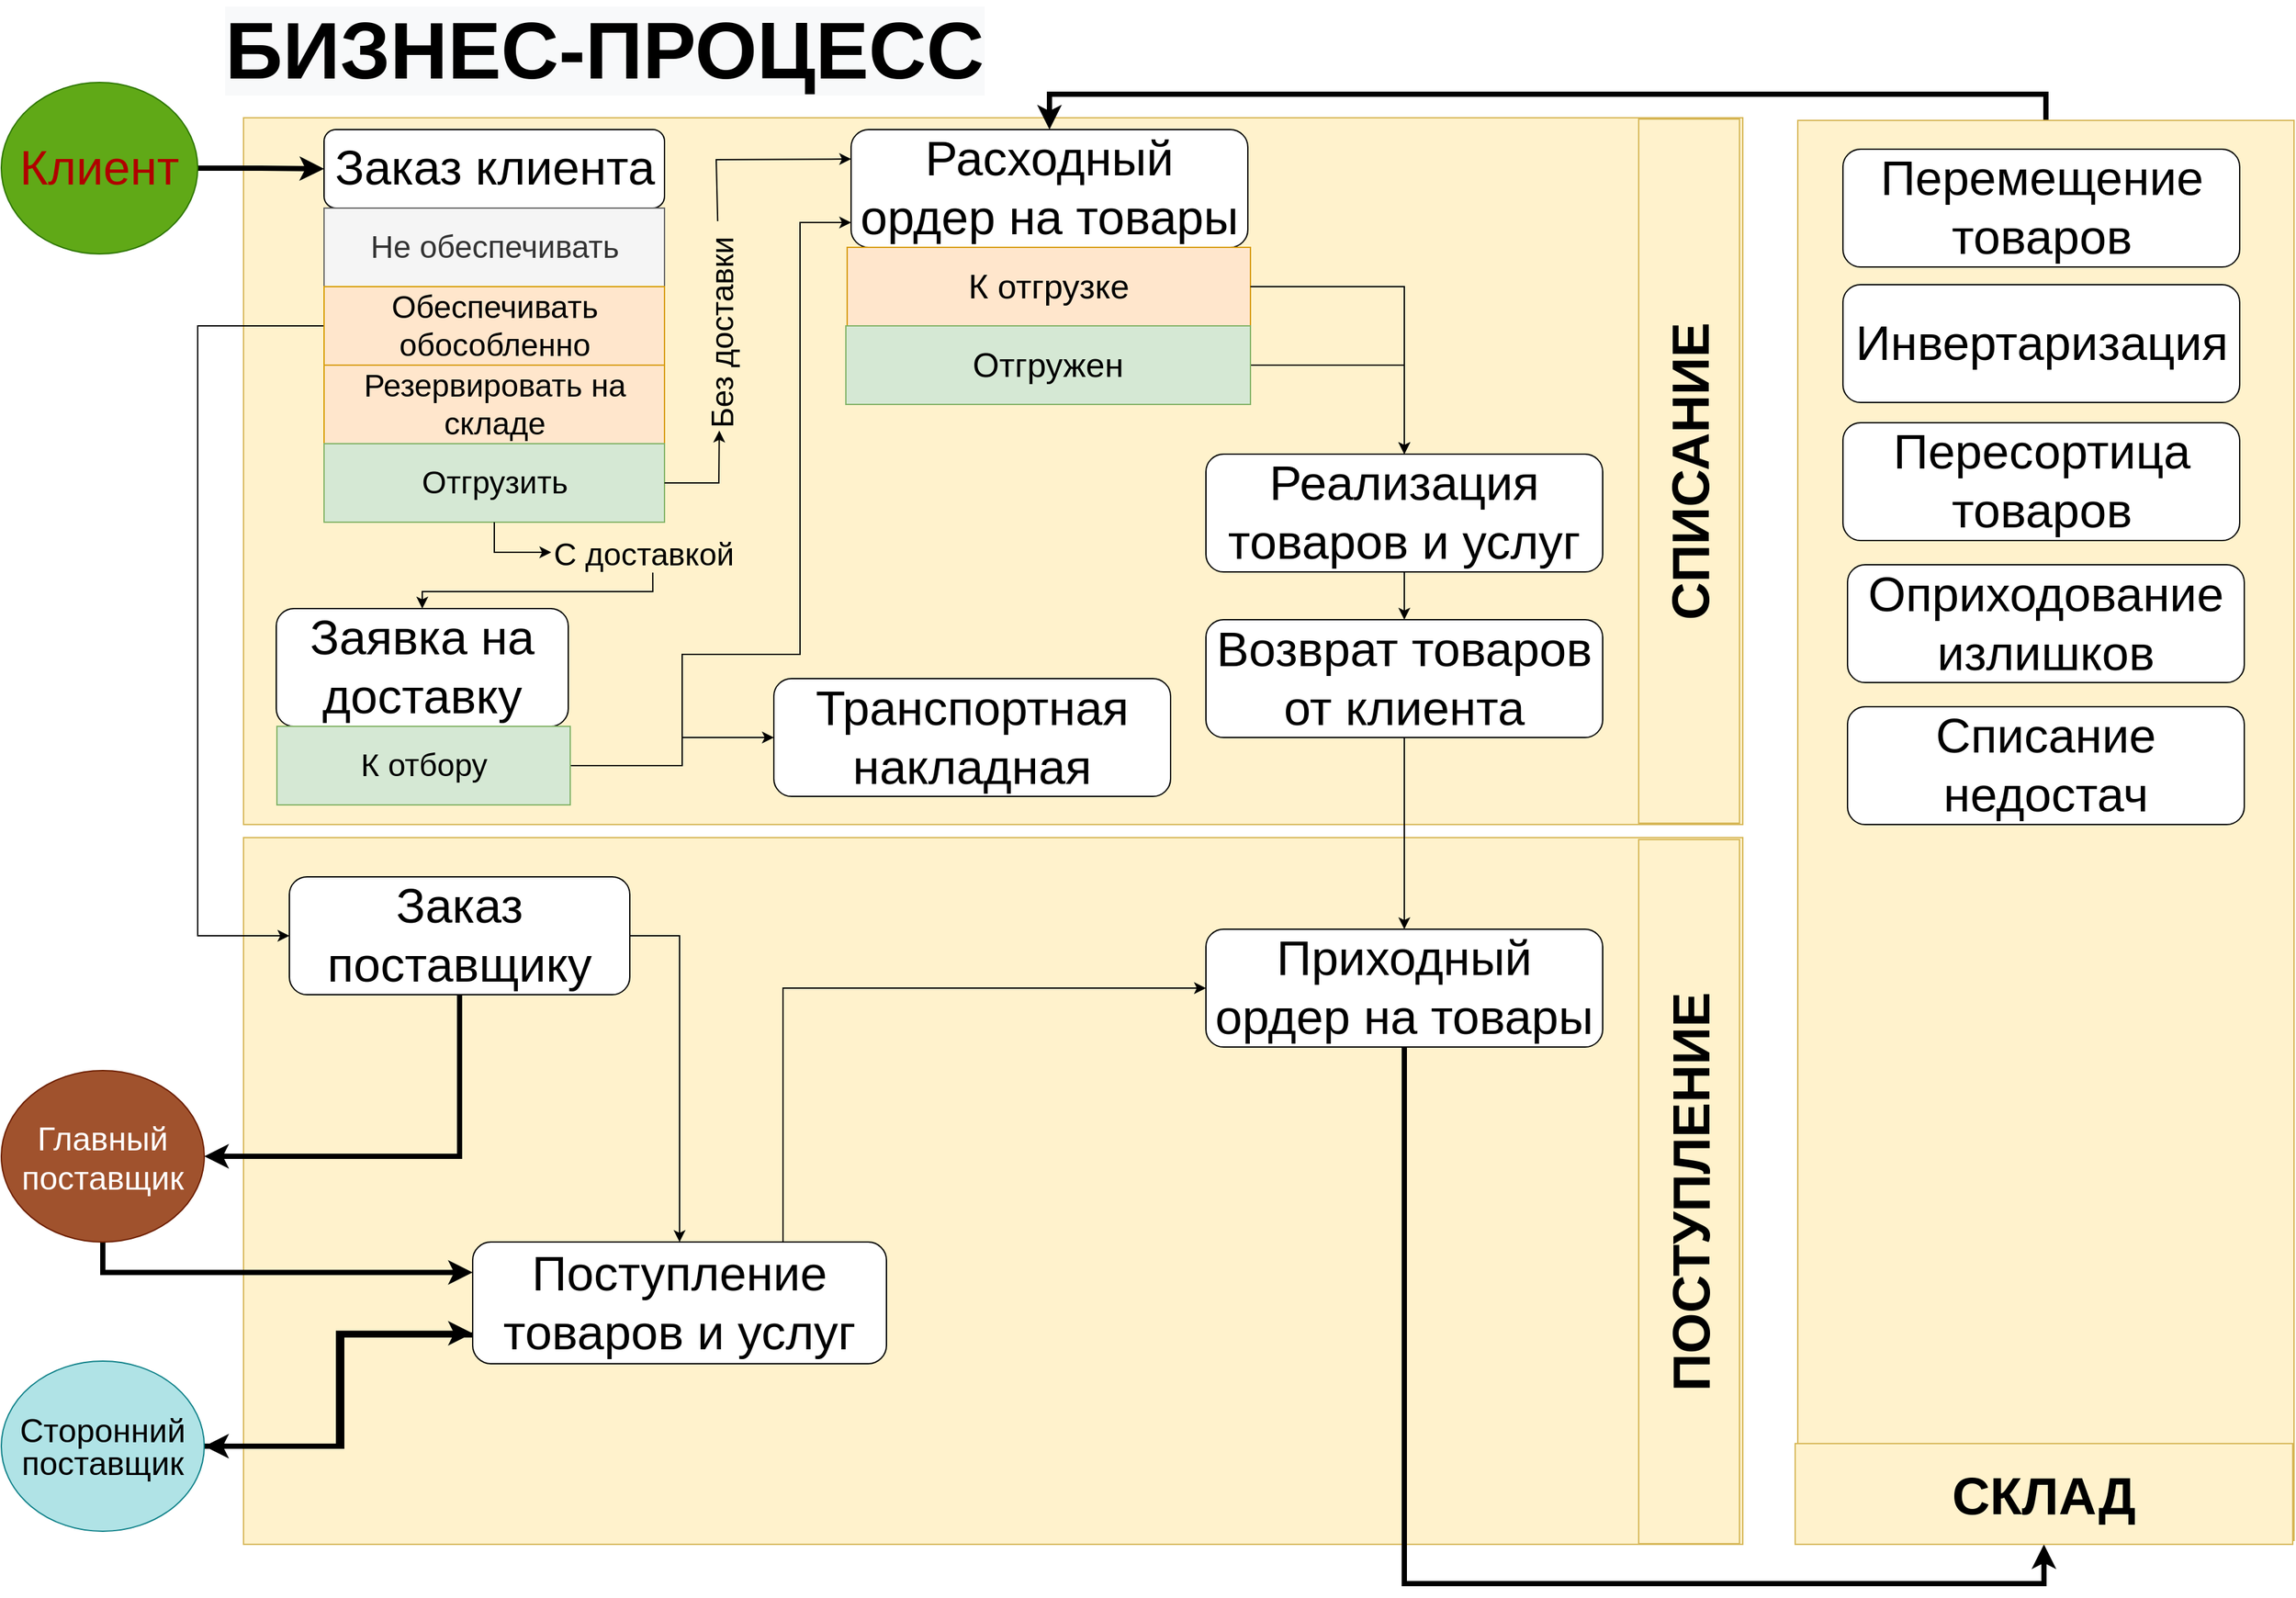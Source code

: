 <mxfile type="github" version="12.2.4" pages="1">
  <diagram id="ff44883e-f642-bcb2-894b-16b3d25a3f0b" name="Page-1">
    <mxGraphModel grid="1" shadow="0" math="0" background="#ffffff" pageHeight="826" pageWidth="1169" pageScale="1.5" page="1" fold="1" arrows="1" connect="1" tooltips="1" guides="1" gridSize="10" dy="1513" dx="2725">
      <root>
        <mxCell id="0" style=";html=1;"/>
        <mxCell id="1" style=";html=1;" parent="0"/>
        <mxCell id="oMpaP64kIfc9-obc2K5m-50" style="rounded=0;whiteSpace=wrap;html=1;fillColor=#fff2cc;strokeColor=#d6b656;" value="" parent="1" vertex="1">
          <mxGeometry height="540" as="geometry" y="650" x="185" width="1145"/>
        </mxCell>
        <mxCell id="oMpaP64kIfc9-obc2K5m-51" style="rounded=0;whiteSpace=wrap;html=1;fontSize=40;rotation=-90;fontStyle=1;fillColor=#fff2cc;strokeColor=#d6b656;" value="ПОСТУПЛЕНИЕ" parent="1" vertex="1">
          <mxGeometry height="77" as="geometry" y="882" x="1020" width="538"/>
        </mxCell>
        <mxCell id="oMpaP64kIfc9-obc2K5m-1" style="rounded=0;whiteSpace=wrap;html=1;fillColor=#fff2cc;strokeColor=#d6b656;" value="" parent="1" vertex="1">
          <mxGeometry height="540" as="geometry" y="100" x="185" width="1145"/>
        </mxCell>
        <mxCell id="oMpaP64kIfc9-obc2K5m-3" style="rounded=1;whiteSpace=wrap;html=1;" value="&lt;font style=&quot;font-size: 37px&quot;&gt;Заказ клиента&lt;/font&gt;" parent="1" vertex="1">
          <mxGeometry height="60" as="geometry" y="109" x="246.5" width="260"/>
        </mxCell>
        <mxCell id="oMpaP64kIfc9-obc2K5m-4" style="rounded=0;whiteSpace=wrap;html=1;fillColor=#f5f5f5;strokeColor=#666666;fontColor=#333333;" value="&lt;font style=&quot;font-size: 24px&quot;&gt;Не обеспечивать&lt;/font&gt;" parent="1" vertex="1">
          <mxGeometry height="60" as="geometry" y="169" x="246.5" width="260"/>
        </mxCell>
        <mxCell id="oMpaP64kIfc9-obc2K5m-55" style="edgeStyle=orthogonalEdgeStyle;rounded=0;orthogonalLoop=1;jettySize=auto;html=1;entryX=0;entryY=0.5;entryDx=0;entryDy=0;fontSize=37;" target="oMpaP64kIfc9-obc2K5m-52" parent="1" edge="1" source="oMpaP64kIfc9-obc2K5m-5">
          <mxGeometry as="geometry" relative="1">
            <Array as="points">
              <mxPoint y="259" x="150"/>
              <mxPoint y="725" x="150"/>
            </Array>
          </mxGeometry>
        </mxCell>
        <mxCell id="oMpaP64kIfc9-obc2K5m-5" style="rounded=0;whiteSpace=wrap;html=1;fontSize=24;fillColor=#ffe6cc;strokeColor=#d79b00;" value="Обеспечивать обособленно" parent="1" vertex="1">
          <mxGeometry height="60" as="geometry" y="229" x="246.5" width="260"/>
        </mxCell>
        <mxCell id="oMpaP64kIfc9-obc2K5m-6" style="rounded=0;whiteSpace=wrap;html=1;fontSize=24;fillColor=#ffe6cc;strokeColor=#d79b00;" value="Резервировать на складе" parent="1" vertex="1">
          <mxGeometry height="60" as="geometry" y="289" x="246.5" width="260"/>
        </mxCell>
        <mxCell id="oMpaP64kIfc9-obc2K5m-28" style="edgeStyle=orthogonalEdgeStyle;rounded=0;orthogonalLoop=1;jettySize=auto;html=1;entryX=0.5;entryY=0;entryDx=0;entryDy=0;fontSize=26;exitX=0.517;exitY=1.018;exitDx=0;exitDy=0;exitPerimeter=0;" target="oMpaP64kIfc9-obc2K5m-27" parent="1" edge="1" source="oMpaP64kIfc9-obc2K5m-32">
          <mxGeometry as="geometry" relative="1">
            <Array as="points">
              <mxPoint y="462" x="322"/>
            </Array>
          </mxGeometry>
        </mxCell>
        <mxCell id="oMpaP64kIfc9-obc2K5m-7" style="rounded=0;whiteSpace=wrap;html=1;fontSize=24;fillColor=#d5e8d4;strokeColor=#82b366;" value="Отгрузить" parent="1" vertex="1">
          <mxGeometry height="60" as="geometry" y="349" x="246.5" width="260"/>
        </mxCell>
        <mxCell id="oMpaP64kIfc9-obc2K5m-15" style="rounded=0;whiteSpace=wrap;html=1;fontSize=40;rotation=-90;fontStyle=1;fillColor=#fff2cc;strokeColor=#d6b656;" value="СПИСАНИЕ" parent="1" vertex="1">
          <mxGeometry height="77" as="geometry" y="331.5" x="1020" width="538"/>
        </mxCell>
        <mxCell id="oMpaP64kIfc9-obc2K5m-21" style="rounded=1;whiteSpace=wrap;html=1;" value="&lt;font style=&quot;font-size: 37px&quot;&gt;Расходный ордер на товары&lt;/font&gt;" parent="1" vertex="1">
          <mxGeometry height="90" as="geometry" y="109" x="649" width="303"/>
        </mxCell>
        <mxCell id="oMpaP64kIfc9-obc2K5m-37" style="edgeStyle=orthogonalEdgeStyle;rounded=0;orthogonalLoop=1;jettySize=auto;html=1;entryX=0.5;entryY=0;entryDx=0;entryDy=0;fontSize=37;exitX=1;exitY=0.5;exitDx=0;exitDy=0;" target="oMpaP64kIfc9-obc2K5m-36" parent="1" edge="1" source="oMpaP64kIfc9-obc2K5m-23">
          <mxGeometry as="geometry" relative="1">
            <Array as="points">
              <mxPoint y="289" x="1072"/>
            </Array>
          </mxGeometry>
        </mxCell>
        <mxCell id="oMpaP64kIfc9-obc2K5m-22" style="rounded=0;whiteSpace=wrap;html=1;fillColor=#ffe6cc;strokeColor=#d79b00;fontSize=26;" value="К отгрузке" parent="1" vertex="1">
          <mxGeometry height="60" as="geometry" y="199" x="646" width="308"/>
        </mxCell>
        <mxCell id="oMpaP64kIfc9-obc2K5m-39" style="edgeStyle=orthogonalEdgeStyle;rounded=0;orthogonalLoop=1;jettySize=auto;html=1;entryX=0.5;entryY=0;entryDx=0;entryDy=0;fontSize=37;exitX=1;exitY=0.5;exitDx=0;exitDy=0;" target="oMpaP64kIfc9-obc2K5m-36" parent="1" edge="1" source="oMpaP64kIfc9-obc2K5m-22">
          <mxGeometry as="geometry" relative="1">
            <Array as="points">
              <mxPoint y="229" x="1072"/>
            </Array>
          </mxGeometry>
        </mxCell>
        <mxCell id="oMpaP64kIfc9-obc2K5m-23" style="rounded=0;whiteSpace=wrap;html=1;fontSize=26;fillColor=#d5e8d4;strokeColor=#82b366;" value="Отгружен" parent="1" vertex="1">
          <mxGeometry height="60" as="geometry" y="259" x="645" width="309"/>
        </mxCell>
        <mxCell id="oMpaP64kIfc9-obc2K5m-27" style="rounded=1;whiteSpace=wrap;html=1;" value="&lt;font style=&quot;font-size: 37px&quot;&gt;Заявка на доставку&lt;/font&gt;" parent="1" vertex="1">
          <mxGeometry height="90" as="geometry" y="475" x="210" width="223"/>
        </mxCell>
        <mxCell id="oMpaP64kIfc9-obc2K5m-30" style="edgeStyle=orthogonalEdgeStyle;rounded=0;orthogonalLoop=1;jettySize=auto;html=1;fontSize=24;exitX=1;exitY=0.5;exitDx=0;exitDy=0;" target="oMpaP64kIfc9-obc2K5m-21" parent="1" edge="1" source="oMpaP64kIfc9-obc2K5m-29">
          <mxGeometry as="geometry" relative="1">
            <mxPoint as="targetPoint" y="180" x="645"/>
            <Array as="points">
              <mxPoint y="595" x="520"/>
              <mxPoint y="510" x="520"/>
              <mxPoint y="510" x="610"/>
              <mxPoint y="180" x="610"/>
            </Array>
          </mxGeometry>
        </mxCell>
        <mxCell id="oMpaP64kIfc9-obc2K5m-41" style="edgeStyle=orthogonalEdgeStyle;rounded=0;orthogonalLoop=1;jettySize=auto;html=1;entryX=0;entryY=0.5;entryDx=0;entryDy=0;fontSize=37;exitX=1;exitY=0.5;exitDx=0;exitDy=0;" target="oMpaP64kIfc9-obc2K5m-40" parent="1" edge="1" source="oMpaP64kIfc9-obc2K5m-29">
          <mxGeometry as="geometry" relative="1">
            <Array as="points">
              <mxPoint y="595" x="520"/>
              <mxPoint y="574" x="520"/>
            </Array>
          </mxGeometry>
        </mxCell>
        <mxCell id="oMpaP64kIfc9-obc2K5m-29" style="rounded=0;whiteSpace=wrap;html=1;fillColor=#d5e8d4;strokeColor=#82b366;fontSize=24;" value="К отбору" parent="1" vertex="1">
          <mxGeometry height="60" as="geometry" y="565" x="210.5" width="224"/>
        </mxCell>
        <mxCell id="oMpaP64kIfc9-obc2K5m-32" style="text;html=1;resizable=0;points=[];autosize=1;align=left;verticalAlign=top;spacingTop=-4;fontSize=24;" value="С доставкой" parent="1" vertex="1">
          <mxGeometry height="30" as="geometry" y="417" x="420" width="150"/>
        </mxCell>
        <mxCell id="oMpaP64kIfc9-obc2K5m-33" style="edgeStyle=orthogonalEdgeStyle;rounded=0;orthogonalLoop=1;jettySize=auto;html=1;entryX=0;entryY=0.5;entryDx=0;entryDy=0;fontSize=26;" target="oMpaP64kIfc9-obc2K5m-32" parent="1" edge="1" source="oMpaP64kIfc9-obc2K5m-7">
          <mxGeometry as="geometry" relative="1">
            <mxPoint as="sourcePoint" y="409.0" x="260"/>
            <mxPoint as="targetPoint" y="475.333" x="436.667"/>
            <Array as="points"/>
          </mxGeometry>
        </mxCell>
        <mxCell id="oMpaP64kIfc9-obc2K5m-31" style="text;html=1;resizable=0;points=[];autosize=1;align=left;verticalAlign=top;spacingTop=-4;fontSize=24;rotation=-90;" value="Без доставки" parent="1" vertex="1">
          <mxGeometry height="30" as="geometry" y="244" x="469" width="160"/>
        </mxCell>
        <mxCell id="oMpaP64kIfc9-obc2K5m-35" style="edgeStyle=orthogonalEdgeStyle;rounded=0;orthogonalLoop=1;jettySize=auto;html=1;fontSize=26;" target="oMpaP64kIfc9-obc2K5m-31" parent="1" edge="1" source="oMpaP64kIfc9-obc2K5m-7">
          <mxGeometry as="geometry" relative="1">
            <mxPoint as="sourcePoint" y="378.667" x="506.5"/>
            <mxPoint as="targetPoint" y="339" x="563"/>
            <Array as="points">
              <mxPoint y="379" x="548"/>
            </Array>
          </mxGeometry>
        </mxCell>
        <mxCell id="O-1F34P_9gJHQAsz29hu-14" style="edgeStyle=orthogonalEdgeStyle;rounded=0;orthogonalLoop=1;jettySize=auto;html=1;entryX=0.5;entryY=0;entryDx=0;entryDy=0;strokeWidth=1;fontSize=25;" target="O-1F34P_9gJHQAsz29hu-13" parent="1" edge="1" source="oMpaP64kIfc9-obc2K5m-36">
          <mxGeometry as="geometry" relative="1"/>
        </mxCell>
        <mxCell id="oMpaP64kIfc9-obc2K5m-36" style="rounded=1;whiteSpace=wrap;html=1;fontSize=37;" value="Реализация товаров и услуг" parent="1" vertex="1">
          <mxGeometry height="90" as="geometry" y="357" x="920" width="303"/>
        </mxCell>
        <mxCell id="oMpaP64kIfc9-obc2K5m-40" style="rounded=1;whiteSpace=wrap;html=1;fontSize=37;" value="Транспортная накладная" parent="1" vertex="1">
          <mxGeometry height="90" as="geometry" y="528.5" x="590" width="303"/>
        </mxCell>
        <mxCell id="oMpaP64kIfc9-obc2K5m-60" style="edgeStyle=orthogonalEdgeStyle;rounded=0;orthogonalLoop=1;jettySize=auto;html=1;entryX=1;entryY=0.5;entryDx=0;entryDy=0;strokeWidth=4;fontSize=37;exitX=0.5;exitY=1;exitDx=0;exitDy=0;" target="oMpaP64kIfc9-obc2K5m-58" parent="1" edge="1" source="oMpaP64kIfc9-obc2K5m-52">
          <mxGeometry as="geometry" relative="1">
            <Array as="points">
              <mxPoint y="894" x="350"/>
            </Array>
          </mxGeometry>
        </mxCell>
        <mxCell id="oMpaP64kIfc9-obc2K5m-65" style="edgeStyle=orthogonalEdgeStyle;rounded=0;orthogonalLoop=1;jettySize=auto;html=1;entryX=0.5;entryY=0;entryDx=0;entryDy=0;strokeWidth=1;fontSize=37;exitX=1;exitY=0.5;exitDx=0;exitDy=0;" target="oMpaP64kIfc9-obc2K5m-61" parent="1" edge="1" source="oMpaP64kIfc9-obc2K5m-52">
          <mxGeometry as="geometry" relative="1">
            <Array as="points">
              <mxPoint y="725" x="518"/>
            </Array>
          </mxGeometry>
        </mxCell>
        <mxCell id="oMpaP64kIfc9-obc2K5m-52" style="rounded=1;whiteSpace=wrap;html=1;" value="&lt;font style=&quot;font-size: 37px&quot;&gt;Заказ поставщику&lt;/font&gt;" parent="1" vertex="1">
          <mxGeometry height="90" as="geometry" y="680" x="220" width="260"/>
        </mxCell>
        <mxCell id="oMpaP64kIfc9-obc2K5m-57" style="edgeStyle=orthogonalEdgeStyle;rounded=0;orthogonalLoop=1;jettySize=auto;html=1;fontSize=37;strokeWidth=4;" target="oMpaP64kIfc9-obc2K5m-3" parent="1" edge="1" source="oMpaP64kIfc9-obc2K5m-56">
          <mxGeometry as="geometry" relative="1"/>
        </mxCell>
        <mxCell id="oMpaP64kIfc9-obc2K5m-56" style="ellipse;whiteSpace=wrap;html=1;fontSize=37;fillColor=#60a917;strokeColor=#2D7600;fontColor=#ffffff;" value="&lt;font color=&quot;#b00000&quot;&gt;Клиент&lt;/font&gt;" parent="1" vertex="1">
          <mxGeometry height="131" as="geometry" y="73" width="150"/>
        </mxCell>
        <mxCell id="oMpaP64kIfc9-obc2K5m-62" style="edgeStyle=orthogonalEdgeStyle;rounded=0;orthogonalLoop=1;jettySize=auto;html=1;entryX=0;entryY=0.25;entryDx=0;entryDy=0;strokeWidth=4;fontSize=37;exitX=0.5;exitY=1;exitDx=0;exitDy=0;" target="oMpaP64kIfc9-obc2K5m-61" parent="1" edge="1" source="oMpaP64kIfc9-obc2K5m-58">
          <mxGeometry as="geometry" relative="1">
            <Array as="points">
              <mxPoint y="982" x="78"/>
            </Array>
            <mxPoint as="sourcePoint" y="830" x="98"/>
          </mxGeometry>
        </mxCell>
        <mxCell id="oMpaP64kIfc9-obc2K5m-58" style="ellipse;whiteSpace=wrap;html=1;fontSize=25;fillColor=#a0522d;strokeColor=#6D1F00;fontColor=#ffffff;align=center;" value="&lt;p style=&quot;line-height: 503%; font-size: 25px;&quot;&gt;&lt;/p&gt;&lt;div align=&quot;center&quot; style=&quot;font-size: 25px;&quot;&gt;&lt;font style=&quot;line-height: 40%; font-size: 25px;&quot;&gt;Главный поставщик&lt;/font&gt;&lt;/div&gt;&lt;p style=&quot;font-size: 25px;&quot;&gt;&lt;/p&gt;" parent="1" vertex="1">
          <mxGeometry height="131" as="geometry" y="828" width="155"/>
        </mxCell>
        <mxCell id="oMpaP64kIfc9-obc2K5m-63" style="edgeStyle=orthogonalEdgeStyle;rounded=0;orthogonalLoop=1;jettySize=auto;html=1;strokeWidth=4;fontSize=37;entryX=0;entryY=0.75;entryDx=0;entryDy=0;" target="oMpaP64kIfc9-obc2K5m-61" parent="1" edge="1" source="oMpaP64kIfc9-obc2K5m-59">
          <mxGeometry as="geometry" relative="1">
            <mxPoint as="targetPoint" y="1040" x="655"/>
          </mxGeometry>
        </mxCell>
        <mxCell id="oMpaP64kIfc9-obc2K5m-59" style="ellipse;whiteSpace=wrap;html=1;fontSize=25;fillColor=#b0e3e6;strokeColor=#0e8088;" value="&lt;p style=&quot;line-height: 100% ; font-size: 25px&quot;&gt;&lt;font style=&quot;font-size: 25px&quot;&gt;Сторонний поставщик&lt;/font&gt;&lt;/p&gt;" parent="1" vertex="1">
          <mxGeometry height="130" as="geometry" y="1050" width="155"/>
        </mxCell>
        <mxCell id="oMpaP64kIfc9-obc2K5m-64" style="edgeStyle=orthogonalEdgeStyle;rounded=0;orthogonalLoop=1;jettySize=auto;html=1;entryX=1;entryY=0.5;entryDx=0;entryDy=0;strokeWidth=4;fontSize=37;" target="oMpaP64kIfc9-obc2K5m-59" parent="1" edge="1" source="oMpaP64kIfc9-obc2K5m-61">
          <mxGeometry as="geometry" relative="1">
            <Array as="points">
              <mxPoint y="1030" x="260"/>
              <mxPoint y="1115" x="260"/>
            </Array>
          </mxGeometry>
        </mxCell>
        <mxCell id="oMpaP64kIfc9-obc2K5m-61" style="rounded=1;whiteSpace=wrap;html=1;" value="&lt;font style=&quot;font-size: 37px&quot;&gt;Поступление товаров и услуг&lt;/font&gt;" parent="1" vertex="1">
          <mxGeometry height="93" as="geometry" y="959" x="360" width="316"/>
        </mxCell>
        <mxCell id="O-1F34P_9gJHQAsz29hu-11" style="edgeStyle=orthogonalEdgeStyle;rounded=0;orthogonalLoop=1;jettySize=auto;html=1;exitX=0.5;exitY=1;exitDx=0;exitDy=0;entryX=0.5;entryY=1;entryDx=0;entryDy=0;fontSize=25;strokeWidth=4;" target="O-1F34P_9gJHQAsz29hu-9" parent="1" edge="1" source="oMpaP64kIfc9-obc2K5m-66">
          <mxGeometry as="geometry" relative="1">
            <Array as="points">
              <mxPoint y="1220" x="1072"/>
              <mxPoint y="1220" x="1560"/>
            </Array>
          </mxGeometry>
        </mxCell>
        <mxCell id="oMpaP64kIfc9-obc2K5m-66" style="rounded=1;whiteSpace=wrap;html=1;" value="&lt;font style=&quot;font-size: 37px&quot;&gt;Приходный ордер на товары&lt;/font&gt;" parent="1" vertex="1">
          <mxGeometry height="90" as="geometry" y="720" x="920" width="303"/>
        </mxCell>
        <mxCell id="oMpaP64kIfc9-obc2K5m-68" style="endArrow=classic;html=1;strokeWidth=1;fontSize=37;entryX=0;entryY=0.5;entryDx=0;entryDy=0;rounded=0;exitX=0.75;exitY=0;exitDx=0;exitDy=0;" target="oMpaP64kIfc9-obc2K5m-66" value="" parent="1" edge="1" source="oMpaP64kIfc9-obc2K5m-61">
          <mxGeometry height="50" as="geometry" width="50" relative="1">
            <mxPoint as="sourcePoint" y="1066.5" x="958.5"/>
            <mxPoint as="targetPoint" y="1016.5" x="1029.211"/>
            <Array as="points">
              <mxPoint y="765" x="597"/>
            </Array>
          </mxGeometry>
        </mxCell>
        <mxCell id="oMpaP64kIfc9-obc2K5m-71" style="text;html=1;resizable=0;points=[];autosize=1;align=left;verticalAlign=top;spacingTop=-4;fontSize=61;" value="&lt;span style=&quot;text-align: left ; color: rgb(0 , 0 , 0) ; text-transform: none ; line-height: 1.2 ; text-indent: 0px ; letter-spacing: normal ; font-family: &amp;#34;helvetica&amp;#34; ; font-size: 61px ; font-style: normal ; font-variant: normal ; text-decoration: none ; word-spacing: 0px ; display: inline ; white-space: nowrap ; float: none ; overflow-wrap: normal ; background-color: rgb(248 , 249 , 250)&quot;&gt;&lt;b&gt;БИЗНЕС-ПРОЦЕСС&lt;/b&gt;&lt;/span&gt;" parent="1" vertex="1">
          <mxGeometry height="70" as="geometry" y="10" x="169" width="600"/>
        </mxCell>
        <mxCell id="O-1F34P_9gJHQAsz29hu-3" style="endArrow=classic;html=1;fontSize=25;entryX=0;entryY=0.25;entryDx=0;entryDy=0;rounded=0;" target="oMpaP64kIfc9-obc2K5m-21" value="" parent="1" edge="1" source="oMpaP64kIfc9-obc2K5m-31">
          <mxGeometry height="50" as="geometry" width="50" relative="1">
            <mxPoint as="sourcePoint" y="174" x="546"/>
            <mxPoint as="targetPoint" y="179" x="1380"/>
            <Array as="points">
              <mxPoint y="132" x="546"/>
            </Array>
          </mxGeometry>
        </mxCell>
        <mxCell id="O-1F34P_9gJHQAsz29hu-12" style="edgeStyle=orthogonalEdgeStyle;rounded=0;orthogonalLoop=1;jettySize=auto;html=1;exitX=0;exitY=0.5;exitDx=0;exitDy=0;entryX=0.5;entryY=0;entryDx=0;entryDy=0;fontSize=25;strokeWidth=4;" target="oMpaP64kIfc9-obc2K5m-21" parent="1" edge="1" source="O-1F34P_9gJHQAsz29hu-8">
          <mxGeometry as="geometry" relative="1"/>
        </mxCell>
        <mxCell id="O-1F34P_9gJHQAsz29hu-8" style="rounded=0;whiteSpace=wrap;html=1;fillColor=#fff2cc;strokeColor=#d6b656;rotation=90;" value="" parent="1" vertex="1">
          <mxGeometry height="379" as="geometry" y="455" x="1019" width="1085"/>
        </mxCell>
        <mxCell id="O-1F34P_9gJHQAsz29hu-9" style="rounded=0;whiteSpace=wrap;html=1;fontSize=40;rotation=0;fontStyle=1;fillColor=#fff2cc;strokeColor=#d6b656;" value="СКЛАД" parent="1" vertex="1">
          <mxGeometry height="77" as="geometry" y="1113" x="1370" width="380"/>
        </mxCell>
        <mxCell id="O-1F34P_9gJHQAsz29hu-15" style="edgeStyle=orthogonalEdgeStyle;rounded=0;orthogonalLoop=1;jettySize=auto;html=1;entryX=0.5;entryY=0;entryDx=0;entryDy=0;strokeWidth=1;fontSize=25;" target="oMpaP64kIfc9-obc2K5m-66" parent="1" edge="1" source="O-1F34P_9gJHQAsz29hu-13">
          <mxGeometry as="geometry" relative="1"/>
        </mxCell>
        <mxCell id="O-1F34P_9gJHQAsz29hu-13" style="rounded=1;whiteSpace=wrap;html=1;fontSize=37;" value="Возврат товаров от клиента" parent="1" vertex="1">
          <mxGeometry height="90" as="geometry" y="483.5" x="920" width="303"/>
        </mxCell>
        <mxCell id="O-1F34P_9gJHQAsz29hu-16" style="rounded=1;whiteSpace=wrap;html=1;fontSize=37;" value="Перемещение товаров" parent="1" vertex="1">
          <mxGeometry height="90" as="geometry" y="124" x="1406.5" width="303"/>
        </mxCell>
        <mxCell id="O-1F34P_9gJHQAsz29hu-17" style="rounded=1;whiteSpace=wrap;html=1;fontSize=37;" value="Пересортица товаров" parent="1" vertex="1">
          <mxGeometry height="90" as="geometry" y="333" x="1406.5" width="303"/>
        </mxCell>
        <mxCell id="O-1F34P_9gJHQAsz29hu-18" style="rounded=1;whiteSpace=wrap;html=1;fontSize=37;" value="Инвертаризация" parent="1" vertex="1">
          <mxGeometry height="90" as="geometry" y="227.5" x="1406.5" width="303"/>
        </mxCell>
        <mxCell id="O-1F34P_9gJHQAsz29hu-20" style="rounded=1;whiteSpace=wrap;html=1;fontSize=37;" value="Оприходование излишков" parent="1" vertex="1">
          <mxGeometry height="90" as="geometry" y="441.5" x="1410" width="303"/>
        </mxCell>
        <mxCell id="O-1F34P_9gJHQAsz29hu-21" style="rounded=1;whiteSpace=wrap;html=1;fontSize=37;" value="Списание недостач" parent="1" vertex="1">
          <mxGeometry height="90" as="geometry" y="550" x="1410" width="303"/>
        </mxCell>
      </root>
    </mxGraphModel>
  </diagram>
</mxfile>
